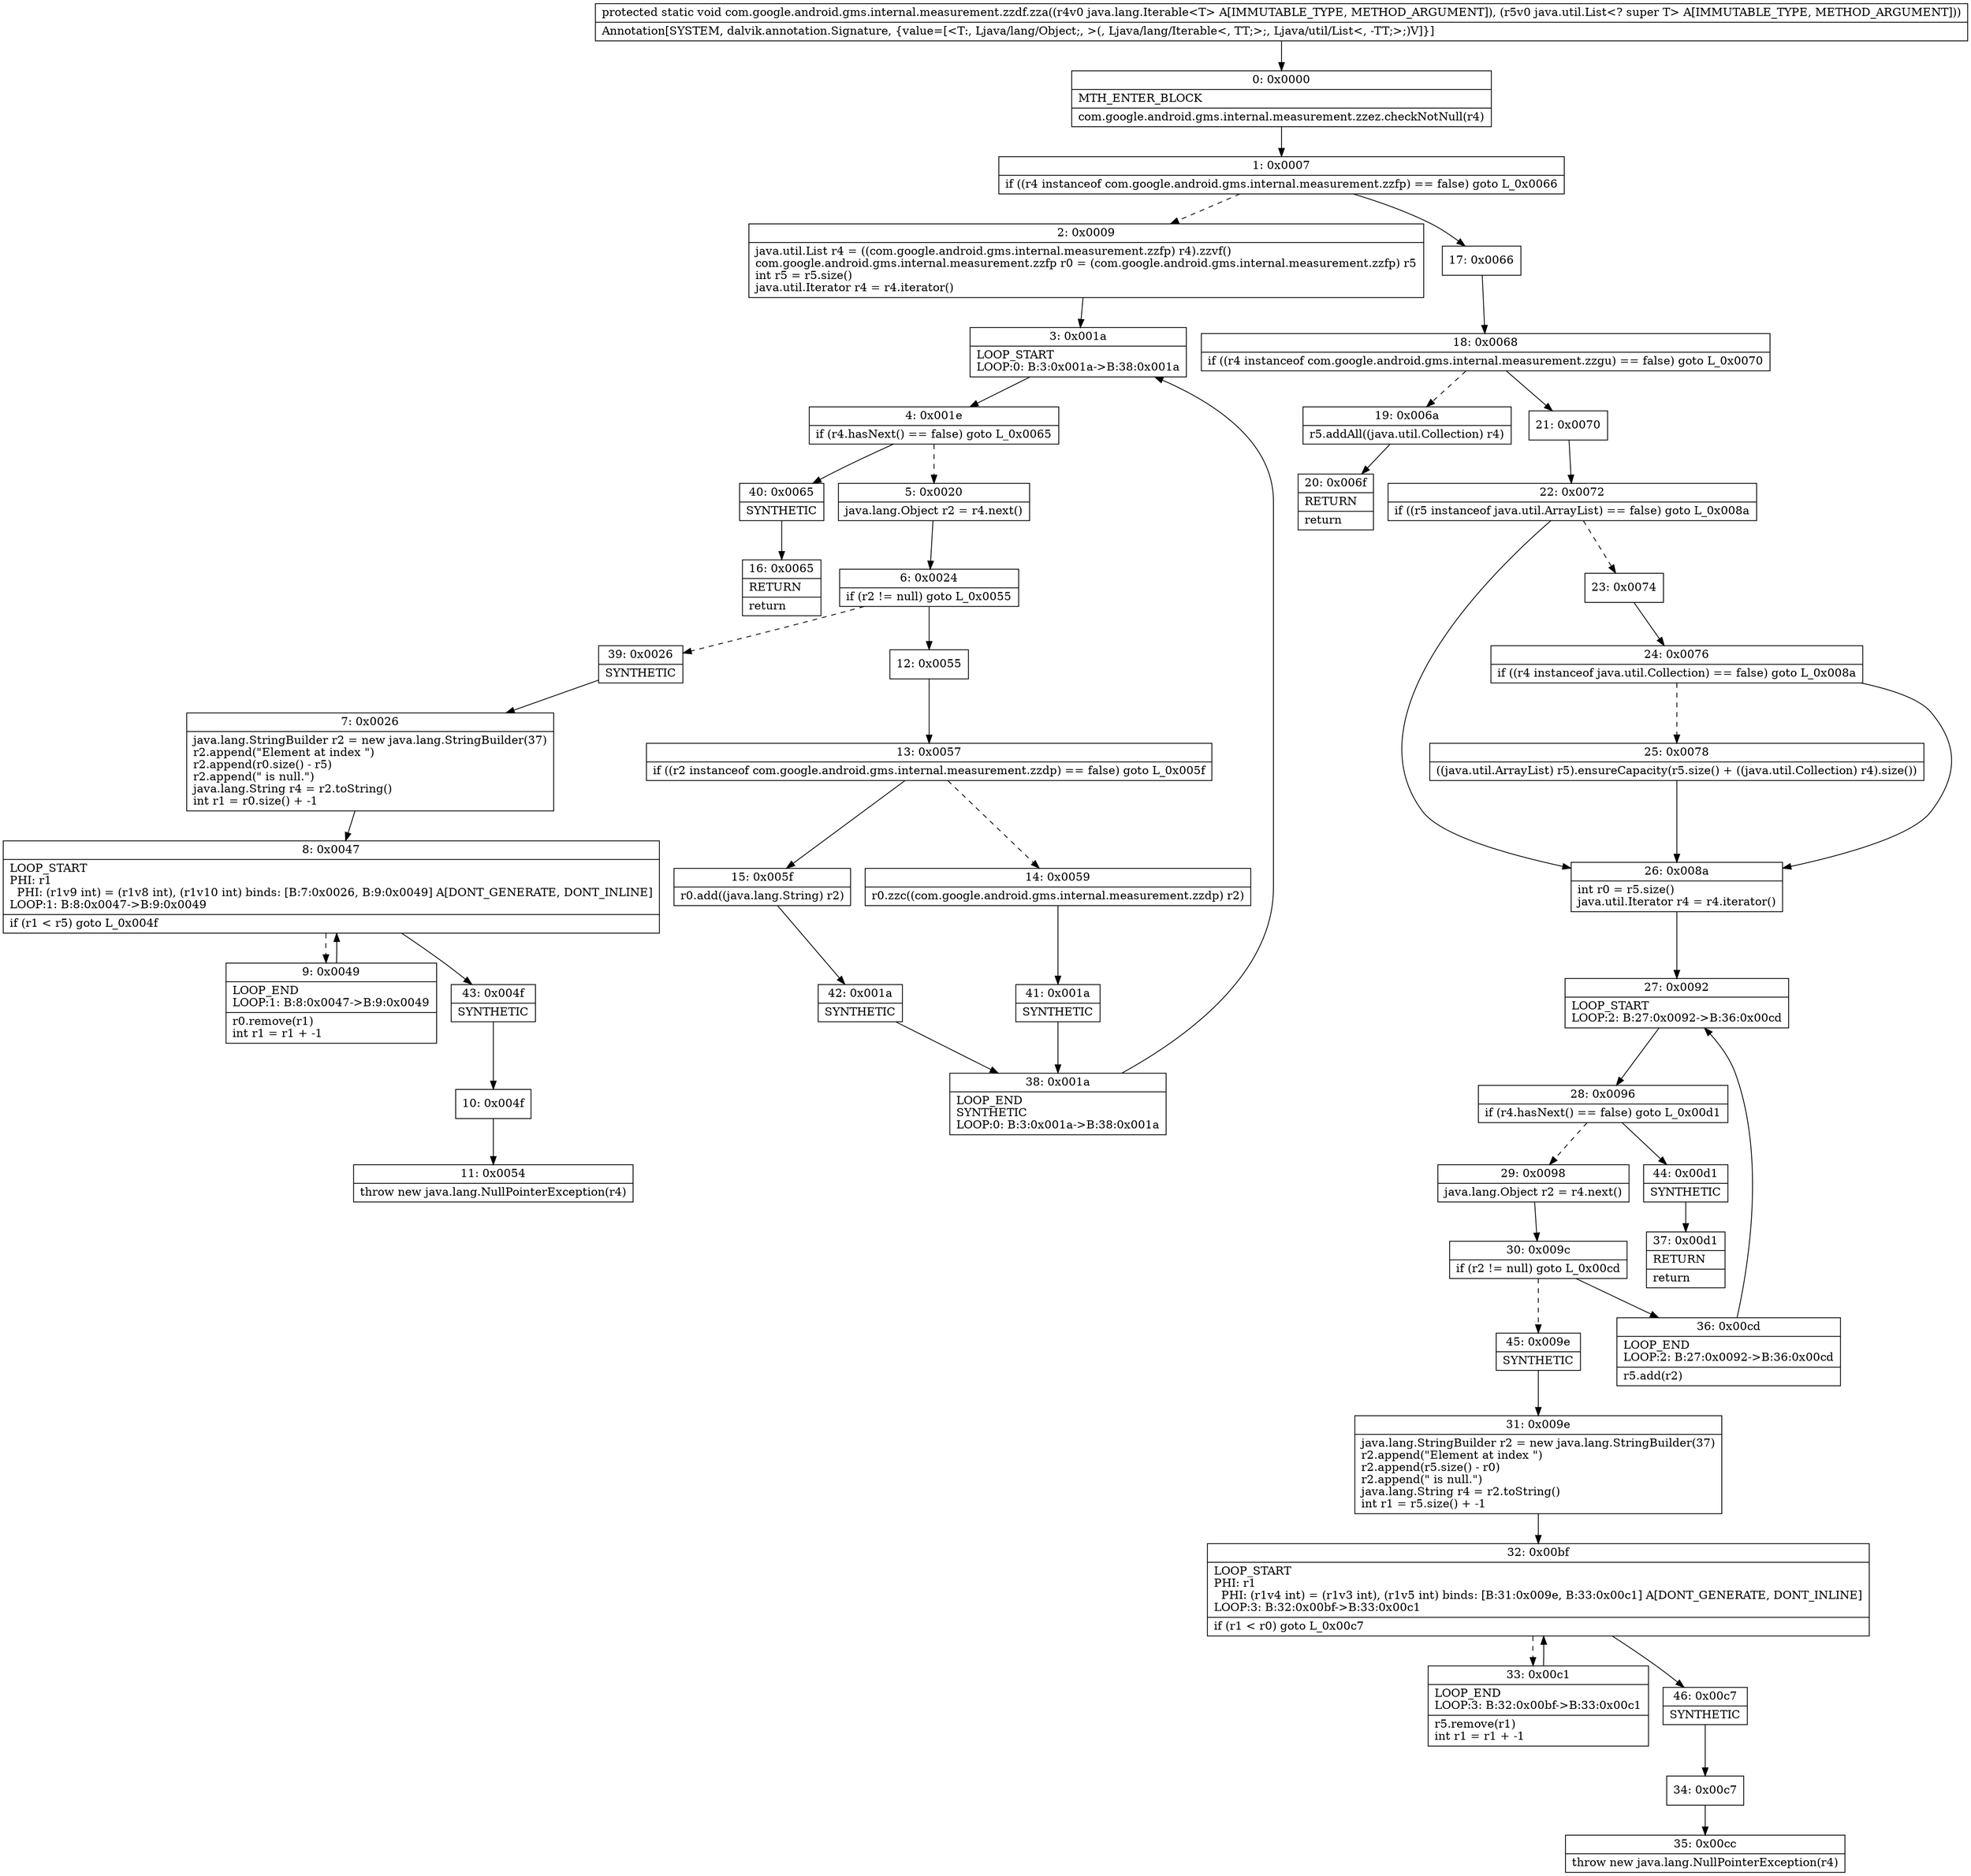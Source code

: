 digraph "CFG forcom.google.android.gms.internal.measurement.zzdf.zza(Ljava\/lang\/Iterable;Ljava\/util\/List;)V" {
Node_0 [shape=record,label="{0\:\ 0x0000|MTH_ENTER_BLOCK\l|com.google.android.gms.internal.measurement.zzez.checkNotNull(r4)\l}"];
Node_1 [shape=record,label="{1\:\ 0x0007|if ((r4 instanceof com.google.android.gms.internal.measurement.zzfp) == false) goto L_0x0066\l}"];
Node_2 [shape=record,label="{2\:\ 0x0009|java.util.List r4 = ((com.google.android.gms.internal.measurement.zzfp) r4).zzvf()\lcom.google.android.gms.internal.measurement.zzfp r0 = (com.google.android.gms.internal.measurement.zzfp) r5\lint r5 = r5.size()\ljava.util.Iterator r4 = r4.iterator()\l}"];
Node_3 [shape=record,label="{3\:\ 0x001a|LOOP_START\lLOOP:0: B:3:0x001a\-\>B:38:0x001a\l}"];
Node_4 [shape=record,label="{4\:\ 0x001e|if (r4.hasNext() == false) goto L_0x0065\l}"];
Node_5 [shape=record,label="{5\:\ 0x0020|java.lang.Object r2 = r4.next()\l}"];
Node_6 [shape=record,label="{6\:\ 0x0024|if (r2 != null) goto L_0x0055\l}"];
Node_7 [shape=record,label="{7\:\ 0x0026|java.lang.StringBuilder r2 = new java.lang.StringBuilder(37)\lr2.append(\"Element at index \")\lr2.append(r0.size() \- r5)\lr2.append(\" is null.\")\ljava.lang.String r4 = r2.toString()\lint r1 = r0.size() + \-1\l}"];
Node_8 [shape=record,label="{8\:\ 0x0047|LOOP_START\lPHI: r1 \l  PHI: (r1v9 int) = (r1v8 int), (r1v10 int) binds: [B:7:0x0026, B:9:0x0049] A[DONT_GENERATE, DONT_INLINE]\lLOOP:1: B:8:0x0047\-\>B:9:0x0049\l|if (r1 \< r5) goto L_0x004f\l}"];
Node_9 [shape=record,label="{9\:\ 0x0049|LOOP_END\lLOOP:1: B:8:0x0047\-\>B:9:0x0049\l|r0.remove(r1)\lint r1 = r1 + \-1\l}"];
Node_10 [shape=record,label="{10\:\ 0x004f}"];
Node_11 [shape=record,label="{11\:\ 0x0054|throw new java.lang.NullPointerException(r4)\l}"];
Node_12 [shape=record,label="{12\:\ 0x0055}"];
Node_13 [shape=record,label="{13\:\ 0x0057|if ((r2 instanceof com.google.android.gms.internal.measurement.zzdp) == false) goto L_0x005f\l}"];
Node_14 [shape=record,label="{14\:\ 0x0059|r0.zzc((com.google.android.gms.internal.measurement.zzdp) r2)\l}"];
Node_15 [shape=record,label="{15\:\ 0x005f|r0.add((java.lang.String) r2)\l}"];
Node_16 [shape=record,label="{16\:\ 0x0065|RETURN\l|return\l}"];
Node_17 [shape=record,label="{17\:\ 0x0066}"];
Node_18 [shape=record,label="{18\:\ 0x0068|if ((r4 instanceof com.google.android.gms.internal.measurement.zzgu) == false) goto L_0x0070\l}"];
Node_19 [shape=record,label="{19\:\ 0x006a|r5.addAll((java.util.Collection) r4)\l}"];
Node_20 [shape=record,label="{20\:\ 0x006f|RETURN\l|return\l}"];
Node_21 [shape=record,label="{21\:\ 0x0070}"];
Node_22 [shape=record,label="{22\:\ 0x0072|if ((r5 instanceof java.util.ArrayList) == false) goto L_0x008a\l}"];
Node_23 [shape=record,label="{23\:\ 0x0074}"];
Node_24 [shape=record,label="{24\:\ 0x0076|if ((r4 instanceof java.util.Collection) == false) goto L_0x008a\l}"];
Node_25 [shape=record,label="{25\:\ 0x0078|((java.util.ArrayList) r5).ensureCapacity(r5.size() + ((java.util.Collection) r4).size())\l}"];
Node_26 [shape=record,label="{26\:\ 0x008a|int r0 = r5.size()\ljava.util.Iterator r4 = r4.iterator()\l}"];
Node_27 [shape=record,label="{27\:\ 0x0092|LOOP_START\lLOOP:2: B:27:0x0092\-\>B:36:0x00cd\l}"];
Node_28 [shape=record,label="{28\:\ 0x0096|if (r4.hasNext() == false) goto L_0x00d1\l}"];
Node_29 [shape=record,label="{29\:\ 0x0098|java.lang.Object r2 = r4.next()\l}"];
Node_30 [shape=record,label="{30\:\ 0x009c|if (r2 != null) goto L_0x00cd\l}"];
Node_31 [shape=record,label="{31\:\ 0x009e|java.lang.StringBuilder r2 = new java.lang.StringBuilder(37)\lr2.append(\"Element at index \")\lr2.append(r5.size() \- r0)\lr2.append(\" is null.\")\ljava.lang.String r4 = r2.toString()\lint r1 = r5.size() + \-1\l}"];
Node_32 [shape=record,label="{32\:\ 0x00bf|LOOP_START\lPHI: r1 \l  PHI: (r1v4 int) = (r1v3 int), (r1v5 int) binds: [B:31:0x009e, B:33:0x00c1] A[DONT_GENERATE, DONT_INLINE]\lLOOP:3: B:32:0x00bf\-\>B:33:0x00c1\l|if (r1 \< r0) goto L_0x00c7\l}"];
Node_33 [shape=record,label="{33\:\ 0x00c1|LOOP_END\lLOOP:3: B:32:0x00bf\-\>B:33:0x00c1\l|r5.remove(r1)\lint r1 = r1 + \-1\l}"];
Node_34 [shape=record,label="{34\:\ 0x00c7}"];
Node_35 [shape=record,label="{35\:\ 0x00cc|throw new java.lang.NullPointerException(r4)\l}"];
Node_36 [shape=record,label="{36\:\ 0x00cd|LOOP_END\lLOOP:2: B:27:0x0092\-\>B:36:0x00cd\l|r5.add(r2)\l}"];
Node_37 [shape=record,label="{37\:\ 0x00d1|RETURN\l|return\l}"];
Node_38 [shape=record,label="{38\:\ 0x001a|LOOP_END\lSYNTHETIC\lLOOP:0: B:3:0x001a\-\>B:38:0x001a\l}"];
Node_39 [shape=record,label="{39\:\ 0x0026|SYNTHETIC\l}"];
Node_40 [shape=record,label="{40\:\ 0x0065|SYNTHETIC\l}"];
Node_41 [shape=record,label="{41\:\ 0x001a|SYNTHETIC\l}"];
Node_42 [shape=record,label="{42\:\ 0x001a|SYNTHETIC\l}"];
Node_43 [shape=record,label="{43\:\ 0x004f|SYNTHETIC\l}"];
Node_44 [shape=record,label="{44\:\ 0x00d1|SYNTHETIC\l}"];
Node_45 [shape=record,label="{45\:\ 0x009e|SYNTHETIC\l}"];
Node_46 [shape=record,label="{46\:\ 0x00c7|SYNTHETIC\l}"];
MethodNode[shape=record,label="{protected static void com.google.android.gms.internal.measurement.zzdf.zza((r4v0 java.lang.Iterable\<T\> A[IMMUTABLE_TYPE, METHOD_ARGUMENT]), (r5v0 java.util.List\<? super T\> A[IMMUTABLE_TYPE, METHOD_ARGUMENT]))  | Annotation[SYSTEM, dalvik.annotation.Signature, \{value=[\<T:, Ljava\/lang\/Object;, \>(, Ljava\/lang\/Iterable\<, TT;\>;, Ljava\/util\/List\<, \-TT;\>;)V]\}]\l}"];
MethodNode -> Node_0;
Node_0 -> Node_1;
Node_1 -> Node_2[style=dashed];
Node_1 -> Node_17;
Node_2 -> Node_3;
Node_3 -> Node_4;
Node_4 -> Node_5[style=dashed];
Node_4 -> Node_40;
Node_5 -> Node_6;
Node_6 -> Node_12;
Node_6 -> Node_39[style=dashed];
Node_7 -> Node_8;
Node_8 -> Node_9[style=dashed];
Node_8 -> Node_43;
Node_9 -> Node_8;
Node_10 -> Node_11;
Node_12 -> Node_13;
Node_13 -> Node_14[style=dashed];
Node_13 -> Node_15;
Node_14 -> Node_41;
Node_15 -> Node_42;
Node_17 -> Node_18;
Node_18 -> Node_19[style=dashed];
Node_18 -> Node_21;
Node_19 -> Node_20;
Node_21 -> Node_22;
Node_22 -> Node_23[style=dashed];
Node_22 -> Node_26;
Node_23 -> Node_24;
Node_24 -> Node_25[style=dashed];
Node_24 -> Node_26;
Node_25 -> Node_26;
Node_26 -> Node_27;
Node_27 -> Node_28;
Node_28 -> Node_29[style=dashed];
Node_28 -> Node_44;
Node_29 -> Node_30;
Node_30 -> Node_36;
Node_30 -> Node_45[style=dashed];
Node_31 -> Node_32;
Node_32 -> Node_33[style=dashed];
Node_32 -> Node_46;
Node_33 -> Node_32;
Node_34 -> Node_35;
Node_36 -> Node_27;
Node_38 -> Node_3;
Node_39 -> Node_7;
Node_40 -> Node_16;
Node_41 -> Node_38;
Node_42 -> Node_38;
Node_43 -> Node_10;
Node_44 -> Node_37;
Node_45 -> Node_31;
Node_46 -> Node_34;
}

